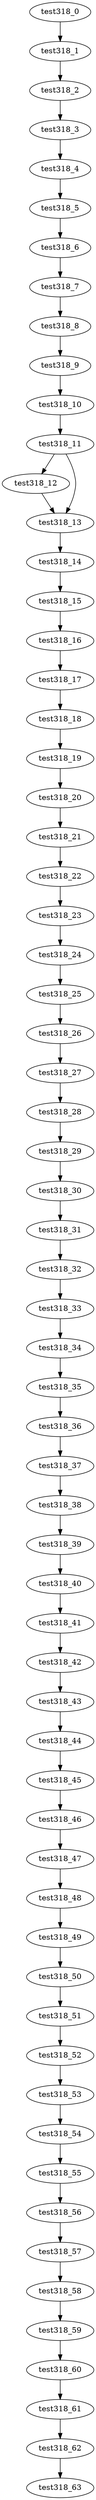digraph G {
test318_0->test318_1;
test318_1->test318_2;
test318_2->test318_3;
test318_3->test318_4;
test318_4->test318_5;
test318_5->test318_6;
test318_6->test318_7;
test318_7->test318_8;
test318_8->test318_9;
test318_9->test318_10;
test318_10->test318_11;
test318_11->test318_12;
test318_11->test318_13;
test318_12->test318_13;
test318_13->test318_14;
test318_14->test318_15;
test318_15->test318_16;
test318_16->test318_17;
test318_17->test318_18;
test318_18->test318_19;
test318_19->test318_20;
test318_20->test318_21;
test318_21->test318_22;
test318_22->test318_23;
test318_23->test318_24;
test318_24->test318_25;
test318_25->test318_26;
test318_26->test318_27;
test318_27->test318_28;
test318_28->test318_29;
test318_29->test318_30;
test318_30->test318_31;
test318_31->test318_32;
test318_32->test318_33;
test318_33->test318_34;
test318_34->test318_35;
test318_35->test318_36;
test318_36->test318_37;
test318_37->test318_38;
test318_38->test318_39;
test318_39->test318_40;
test318_40->test318_41;
test318_41->test318_42;
test318_42->test318_43;
test318_43->test318_44;
test318_44->test318_45;
test318_45->test318_46;
test318_46->test318_47;
test318_47->test318_48;
test318_48->test318_49;
test318_49->test318_50;
test318_50->test318_51;
test318_51->test318_52;
test318_52->test318_53;
test318_53->test318_54;
test318_54->test318_55;
test318_55->test318_56;
test318_56->test318_57;
test318_57->test318_58;
test318_58->test318_59;
test318_59->test318_60;
test318_60->test318_61;
test318_61->test318_62;
test318_62->test318_63;

}
